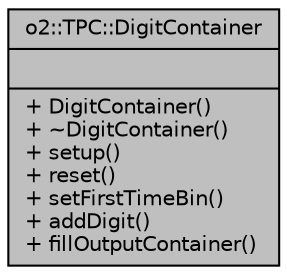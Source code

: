 digraph "o2::TPC::DigitContainer"
{
 // INTERACTIVE_SVG=YES
  bgcolor="transparent";
  edge [fontname="Helvetica",fontsize="10",labelfontname="Helvetica",labelfontsize="10"];
  node [fontname="Helvetica",fontsize="10",shape=record];
  Node1 [label="{o2::TPC::DigitContainer\n||+ DigitContainer()\l+ ~DigitContainer()\l+ setup()\l+ reset()\l+ setFirstTimeBin()\l+ addDigit()\l+ fillOutputContainer()\l}",height=0.2,width=0.4,color="black", fillcolor="grey75", style="filled" fontcolor="black"];
}
